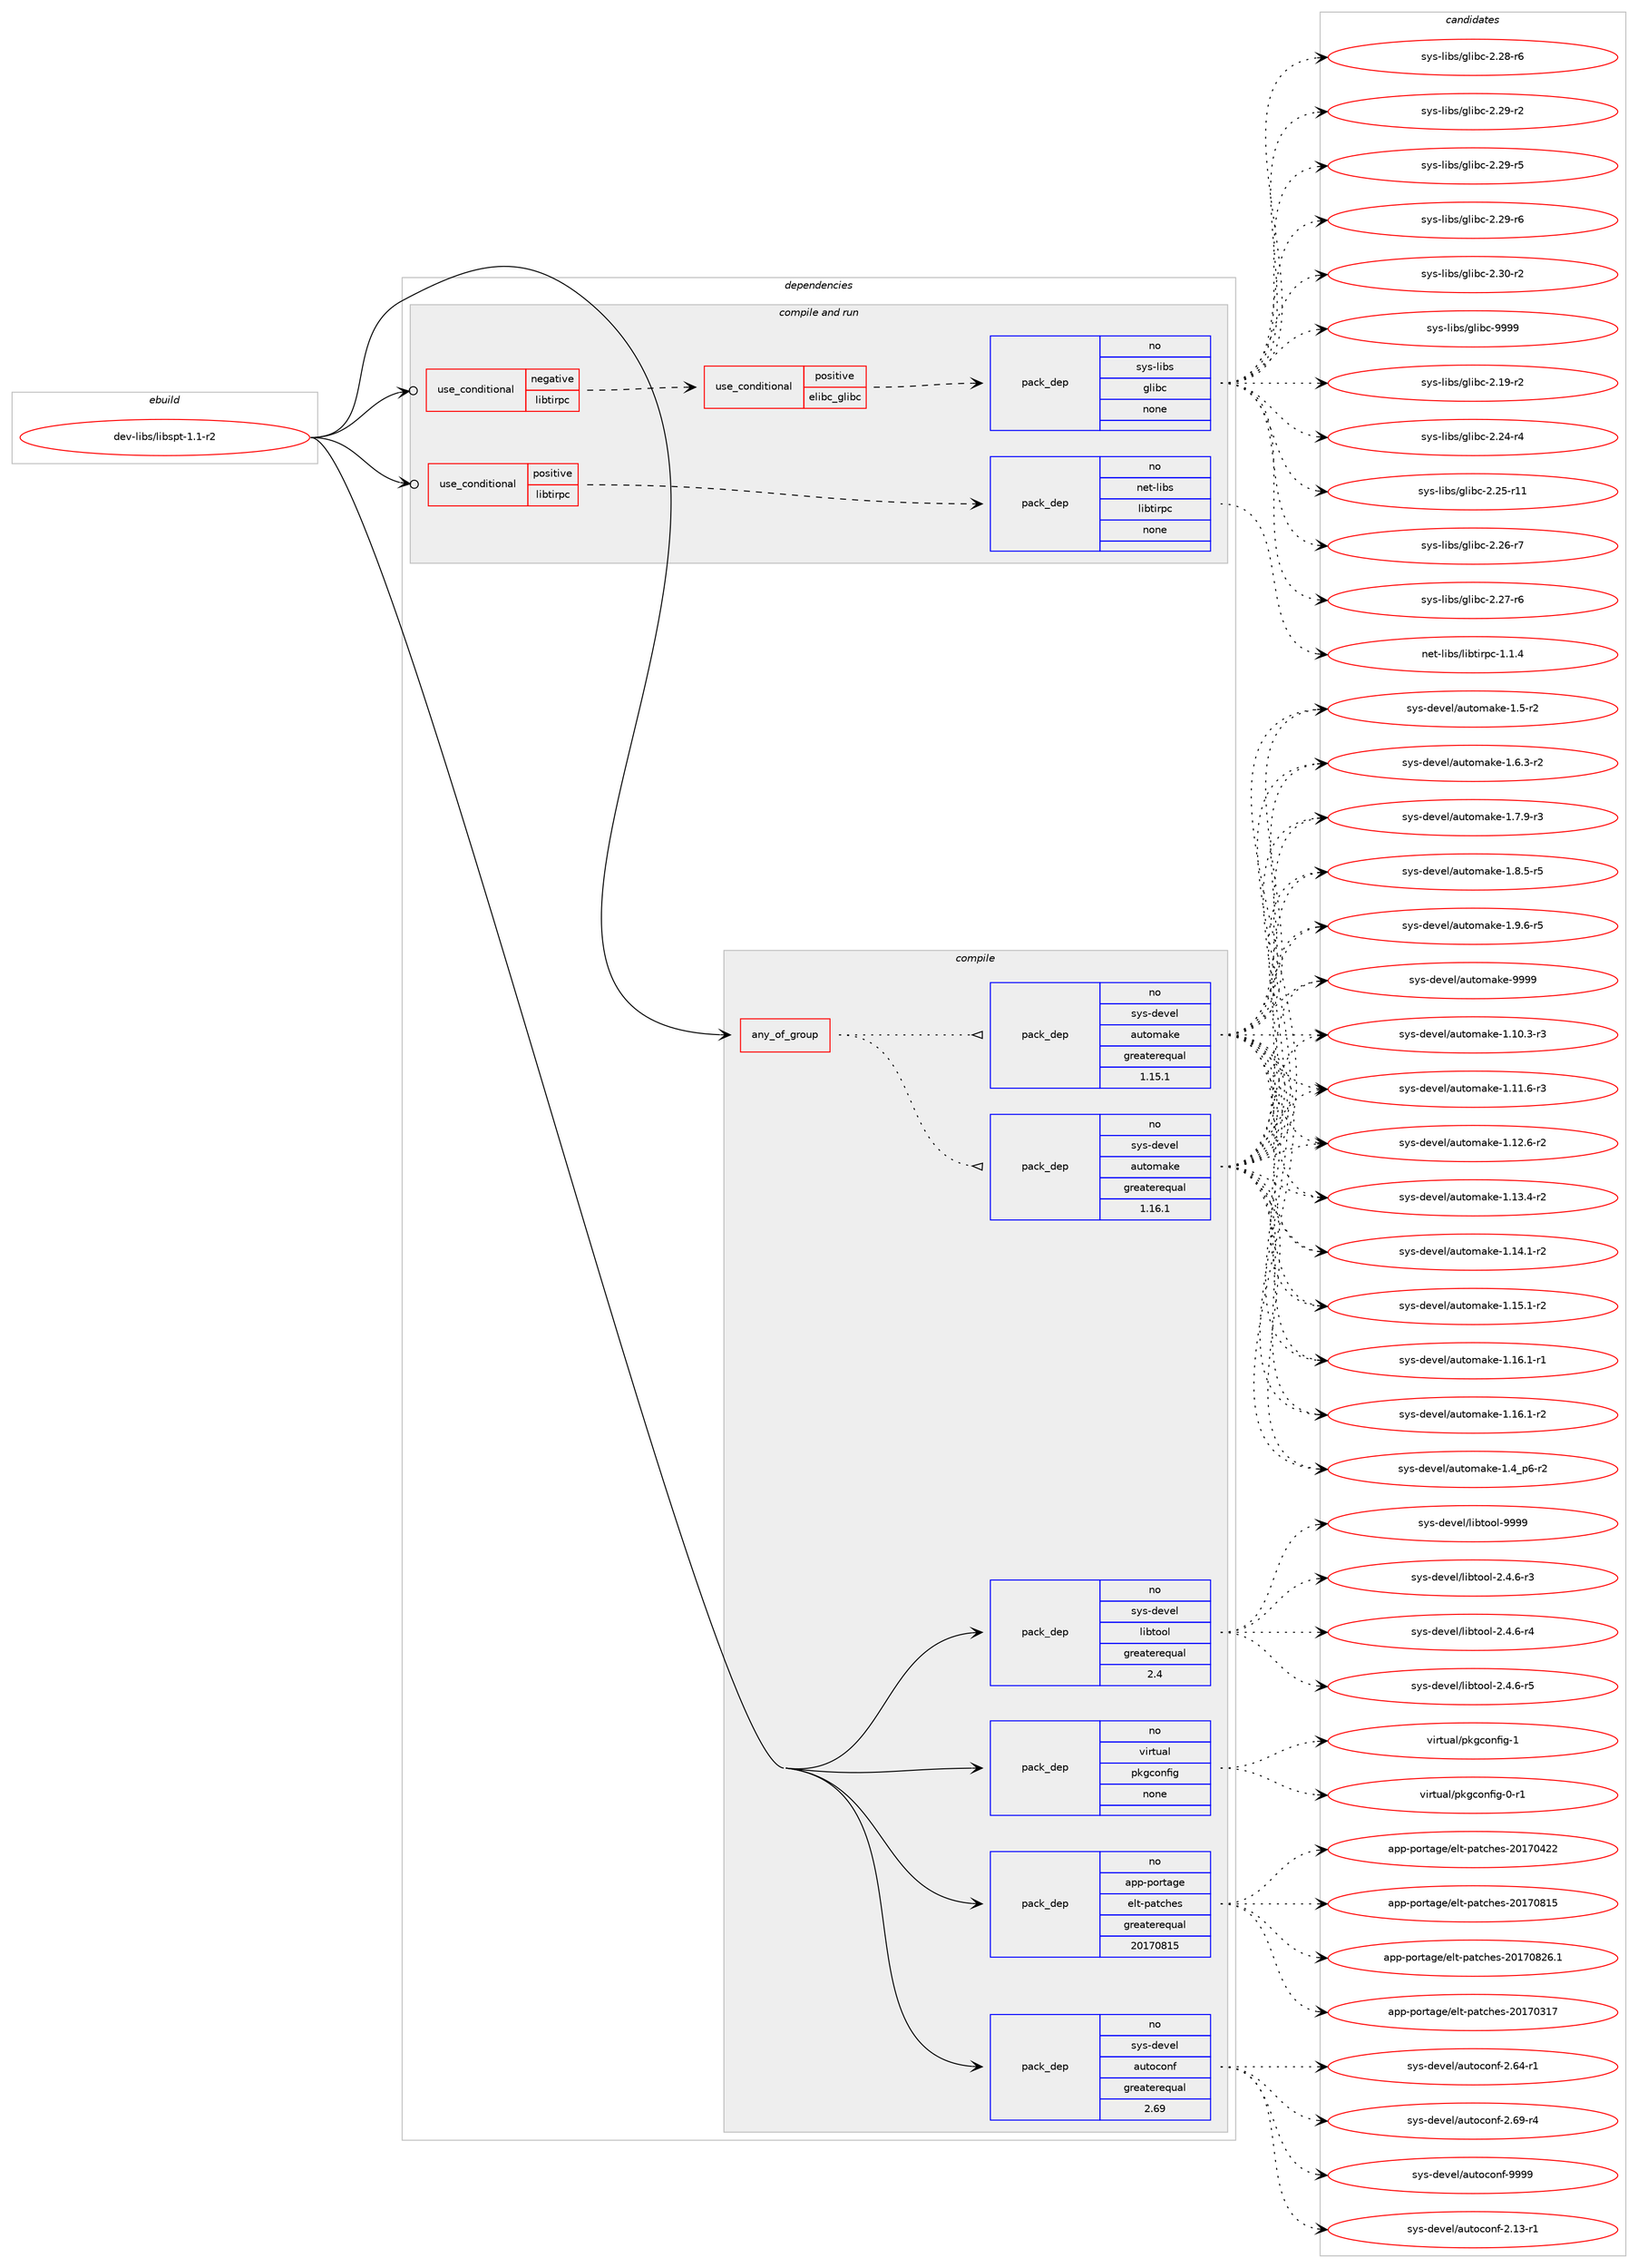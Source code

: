 digraph prolog {

# *************
# Graph options
# *************

newrank=true;
concentrate=true;
compound=true;
graph [rankdir=LR,fontname=Helvetica,fontsize=10,ranksep=1.5];#, ranksep=2.5, nodesep=0.2];
edge  [arrowhead=vee];
node  [fontname=Helvetica,fontsize=10];

# **********
# The ebuild
# **********

subgraph cluster_leftcol {
color=gray;
rank=same;
label=<<i>ebuild</i>>;
id [label="dev-libs/libspt-1.1-r2", color=red, width=4, href="../dev-libs/libspt-1.1-r2.svg"];
}

# ****************
# The dependencies
# ****************

subgraph cluster_midcol {
color=gray;
label=<<i>dependencies</i>>;
subgraph cluster_compile {
fillcolor="#eeeeee";
style=filled;
label=<<i>compile</i>>;
subgraph any11171 {
dependency567165 [label=<<TABLE BORDER="0" CELLBORDER="1" CELLSPACING="0" CELLPADDING="4"><TR><TD CELLPADDING="10">any_of_group</TD></TR></TABLE>>, shape=none, color=red];subgraph pack423552 {
dependency567166 [label=<<TABLE BORDER="0" CELLBORDER="1" CELLSPACING="0" CELLPADDING="4" WIDTH="220"><TR><TD ROWSPAN="6" CELLPADDING="30">pack_dep</TD></TR><TR><TD WIDTH="110">no</TD></TR><TR><TD>sys-devel</TD></TR><TR><TD>automake</TD></TR><TR><TD>greaterequal</TD></TR><TR><TD>1.16.1</TD></TR></TABLE>>, shape=none, color=blue];
}
dependency567165:e -> dependency567166:w [weight=20,style="dotted",arrowhead="oinv"];
subgraph pack423553 {
dependency567167 [label=<<TABLE BORDER="0" CELLBORDER="1" CELLSPACING="0" CELLPADDING="4" WIDTH="220"><TR><TD ROWSPAN="6" CELLPADDING="30">pack_dep</TD></TR><TR><TD WIDTH="110">no</TD></TR><TR><TD>sys-devel</TD></TR><TR><TD>automake</TD></TR><TR><TD>greaterequal</TD></TR><TR><TD>1.15.1</TD></TR></TABLE>>, shape=none, color=blue];
}
dependency567165:e -> dependency567167:w [weight=20,style="dotted",arrowhead="oinv"];
}
id:e -> dependency567165:w [weight=20,style="solid",arrowhead="vee"];
subgraph pack423554 {
dependency567168 [label=<<TABLE BORDER="0" CELLBORDER="1" CELLSPACING="0" CELLPADDING="4" WIDTH="220"><TR><TD ROWSPAN="6" CELLPADDING="30">pack_dep</TD></TR><TR><TD WIDTH="110">no</TD></TR><TR><TD>app-portage</TD></TR><TR><TD>elt-patches</TD></TR><TR><TD>greaterequal</TD></TR><TR><TD>20170815</TD></TR></TABLE>>, shape=none, color=blue];
}
id:e -> dependency567168:w [weight=20,style="solid",arrowhead="vee"];
subgraph pack423555 {
dependency567169 [label=<<TABLE BORDER="0" CELLBORDER="1" CELLSPACING="0" CELLPADDING="4" WIDTH="220"><TR><TD ROWSPAN="6" CELLPADDING="30">pack_dep</TD></TR><TR><TD WIDTH="110">no</TD></TR><TR><TD>sys-devel</TD></TR><TR><TD>autoconf</TD></TR><TR><TD>greaterequal</TD></TR><TR><TD>2.69</TD></TR></TABLE>>, shape=none, color=blue];
}
id:e -> dependency567169:w [weight=20,style="solid",arrowhead="vee"];
subgraph pack423556 {
dependency567170 [label=<<TABLE BORDER="0" CELLBORDER="1" CELLSPACING="0" CELLPADDING="4" WIDTH="220"><TR><TD ROWSPAN="6" CELLPADDING="30">pack_dep</TD></TR><TR><TD WIDTH="110">no</TD></TR><TR><TD>sys-devel</TD></TR><TR><TD>libtool</TD></TR><TR><TD>greaterequal</TD></TR><TR><TD>2.4</TD></TR></TABLE>>, shape=none, color=blue];
}
id:e -> dependency567170:w [weight=20,style="solid",arrowhead="vee"];
subgraph pack423557 {
dependency567171 [label=<<TABLE BORDER="0" CELLBORDER="1" CELLSPACING="0" CELLPADDING="4" WIDTH="220"><TR><TD ROWSPAN="6" CELLPADDING="30">pack_dep</TD></TR><TR><TD WIDTH="110">no</TD></TR><TR><TD>virtual</TD></TR><TR><TD>pkgconfig</TD></TR><TR><TD>none</TD></TR><TR><TD></TD></TR></TABLE>>, shape=none, color=blue];
}
id:e -> dependency567171:w [weight=20,style="solid",arrowhead="vee"];
}
subgraph cluster_compileandrun {
fillcolor="#eeeeee";
style=filled;
label=<<i>compile and run</i>>;
subgraph cond132085 {
dependency567172 [label=<<TABLE BORDER="0" CELLBORDER="1" CELLSPACING="0" CELLPADDING="4"><TR><TD ROWSPAN="3" CELLPADDING="10">use_conditional</TD></TR><TR><TD>negative</TD></TR><TR><TD>libtirpc</TD></TR></TABLE>>, shape=none, color=red];
subgraph cond132086 {
dependency567173 [label=<<TABLE BORDER="0" CELLBORDER="1" CELLSPACING="0" CELLPADDING="4"><TR><TD ROWSPAN="3" CELLPADDING="10">use_conditional</TD></TR><TR><TD>positive</TD></TR><TR><TD>elibc_glibc</TD></TR></TABLE>>, shape=none, color=red];
subgraph pack423558 {
dependency567174 [label=<<TABLE BORDER="0" CELLBORDER="1" CELLSPACING="0" CELLPADDING="4" WIDTH="220"><TR><TD ROWSPAN="6" CELLPADDING="30">pack_dep</TD></TR><TR><TD WIDTH="110">no</TD></TR><TR><TD>sys-libs</TD></TR><TR><TD>glibc</TD></TR><TR><TD>none</TD></TR><TR><TD></TD></TR></TABLE>>, shape=none, color=blue];
}
dependency567173:e -> dependency567174:w [weight=20,style="dashed",arrowhead="vee"];
}
dependency567172:e -> dependency567173:w [weight=20,style="dashed",arrowhead="vee"];
}
id:e -> dependency567172:w [weight=20,style="solid",arrowhead="odotvee"];
subgraph cond132087 {
dependency567175 [label=<<TABLE BORDER="0" CELLBORDER="1" CELLSPACING="0" CELLPADDING="4"><TR><TD ROWSPAN="3" CELLPADDING="10">use_conditional</TD></TR><TR><TD>positive</TD></TR><TR><TD>libtirpc</TD></TR></TABLE>>, shape=none, color=red];
subgraph pack423559 {
dependency567176 [label=<<TABLE BORDER="0" CELLBORDER="1" CELLSPACING="0" CELLPADDING="4" WIDTH="220"><TR><TD ROWSPAN="6" CELLPADDING="30">pack_dep</TD></TR><TR><TD WIDTH="110">no</TD></TR><TR><TD>net-libs</TD></TR><TR><TD>libtirpc</TD></TR><TR><TD>none</TD></TR><TR><TD></TD></TR></TABLE>>, shape=none, color=blue];
}
dependency567175:e -> dependency567176:w [weight=20,style="dashed",arrowhead="vee"];
}
id:e -> dependency567175:w [weight=20,style="solid",arrowhead="odotvee"];
}
subgraph cluster_run {
fillcolor="#eeeeee";
style=filled;
label=<<i>run</i>>;
}
}

# **************
# The candidates
# **************

subgraph cluster_choices {
rank=same;
color=gray;
label=<<i>candidates</i>>;

subgraph choice423552 {
color=black;
nodesep=1;
choice11512111545100101118101108479711711611110997107101454946494846514511451 [label="sys-devel/automake-1.10.3-r3", color=red, width=4,href="../sys-devel/automake-1.10.3-r3.svg"];
choice11512111545100101118101108479711711611110997107101454946494946544511451 [label="sys-devel/automake-1.11.6-r3", color=red, width=4,href="../sys-devel/automake-1.11.6-r3.svg"];
choice11512111545100101118101108479711711611110997107101454946495046544511450 [label="sys-devel/automake-1.12.6-r2", color=red, width=4,href="../sys-devel/automake-1.12.6-r2.svg"];
choice11512111545100101118101108479711711611110997107101454946495146524511450 [label="sys-devel/automake-1.13.4-r2", color=red, width=4,href="../sys-devel/automake-1.13.4-r2.svg"];
choice11512111545100101118101108479711711611110997107101454946495246494511450 [label="sys-devel/automake-1.14.1-r2", color=red, width=4,href="../sys-devel/automake-1.14.1-r2.svg"];
choice11512111545100101118101108479711711611110997107101454946495346494511450 [label="sys-devel/automake-1.15.1-r2", color=red, width=4,href="../sys-devel/automake-1.15.1-r2.svg"];
choice11512111545100101118101108479711711611110997107101454946495446494511449 [label="sys-devel/automake-1.16.1-r1", color=red, width=4,href="../sys-devel/automake-1.16.1-r1.svg"];
choice11512111545100101118101108479711711611110997107101454946495446494511450 [label="sys-devel/automake-1.16.1-r2", color=red, width=4,href="../sys-devel/automake-1.16.1-r2.svg"];
choice115121115451001011181011084797117116111109971071014549465295112544511450 [label="sys-devel/automake-1.4_p6-r2", color=red, width=4,href="../sys-devel/automake-1.4_p6-r2.svg"];
choice11512111545100101118101108479711711611110997107101454946534511450 [label="sys-devel/automake-1.5-r2", color=red, width=4,href="../sys-devel/automake-1.5-r2.svg"];
choice115121115451001011181011084797117116111109971071014549465446514511450 [label="sys-devel/automake-1.6.3-r2", color=red, width=4,href="../sys-devel/automake-1.6.3-r2.svg"];
choice115121115451001011181011084797117116111109971071014549465546574511451 [label="sys-devel/automake-1.7.9-r3", color=red, width=4,href="../sys-devel/automake-1.7.9-r3.svg"];
choice115121115451001011181011084797117116111109971071014549465646534511453 [label="sys-devel/automake-1.8.5-r5", color=red, width=4,href="../sys-devel/automake-1.8.5-r5.svg"];
choice115121115451001011181011084797117116111109971071014549465746544511453 [label="sys-devel/automake-1.9.6-r5", color=red, width=4,href="../sys-devel/automake-1.9.6-r5.svg"];
choice115121115451001011181011084797117116111109971071014557575757 [label="sys-devel/automake-9999", color=red, width=4,href="../sys-devel/automake-9999.svg"];
dependency567166:e -> choice11512111545100101118101108479711711611110997107101454946494846514511451:w [style=dotted,weight="100"];
dependency567166:e -> choice11512111545100101118101108479711711611110997107101454946494946544511451:w [style=dotted,weight="100"];
dependency567166:e -> choice11512111545100101118101108479711711611110997107101454946495046544511450:w [style=dotted,weight="100"];
dependency567166:e -> choice11512111545100101118101108479711711611110997107101454946495146524511450:w [style=dotted,weight="100"];
dependency567166:e -> choice11512111545100101118101108479711711611110997107101454946495246494511450:w [style=dotted,weight="100"];
dependency567166:e -> choice11512111545100101118101108479711711611110997107101454946495346494511450:w [style=dotted,weight="100"];
dependency567166:e -> choice11512111545100101118101108479711711611110997107101454946495446494511449:w [style=dotted,weight="100"];
dependency567166:e -> choice11512111545100101118101108479711711611110997107101454946495446494511450:w [style=dotted,weight="100"];
dependency567166:e -> choice115121115451001011181011084797117116111109971071014549465295112544511450:w [style=dotted,weight="100"];
dependency567166:e -> choice11512111545100101118101108479711711611110997107101454946534511450:w [style=dotted,weight="100"];
dependency567166:e -> choice115121115451001011181011084797117116111109971071014549465446514511450:w [style=dotted,weight="100"];
dependency567166:e -> choice115121115451001011181011084797117116111109971071014549465546574511451:w [style=dotted,weight="100"];
dependency567166:e -> choice115121115451001011181011084797117116111109971071014549465646534511453:w [style=dotted,weight="100"];
dependency567166:e -> choice115121115451001011181011084797117116111109971071014549465746544511453:w [style=dotted,weight="100"];
dependency567166:e -> choice115121115451001011181011084797117116111109971071014557575757:w [style=dotted,weight="100"];
}
subgraph choice423553 {
color=black;
nodesep=1;
choice11512111545100101118101108479711711611110997107101454946494846514511451 [label="sys-devel/automake-1.10.3-r3", color=red, width=4,href="../sys-devel/automake-1.10.3-r3.svg"];
choice11512111545100101118101108479711711611110997107101454946494946544511451 [label="sys-devel/automake-1.11.6-r3", color=red, width=4,href="../sys-devel/automake-1.11.6-r3.svg"];
choice11512111545100101118101108479711711611110997107101454946495046544511450 [label="sys-devel/automake-1.12.6-r2", color=red, width=4,href="../sys-devel/automake-1.12.6-r2.svg"];
choice11512111545100101118101108479711711611110997107101454946495146524511450 [label="sys-devel/automake-1.13.4-r2", color=red, width=4,href="../sys-devel/automake-1.13.4-r2.svg"];
choice11512111545100101118101108479711711611110997107101454946495246494511450 [label="sys-devel/automake-1.14.1-r2", color=red, width=4,href="../sys-devel/automake-1.14.1-r2.svg"];
choice11512111545100101118101108479711711611110997107101454946495346494511450 [label="sys-devel/automake-1.15.1-r2", color=red, width=4,href="../sys-devel/automake-1.15.1-r2.svg"];
choice11512111545100101118101108479711711611110997107101454946495446494511449 [label="sys-devel/automake-1.16.1-r1", color=red, width=4,href="../sys-devel/automake-1.16.1-r1.svg"];
choice11512111545100101118101108479711711611110997107101454946495446494511450 [label="sys-devel/automake-1.16.1-r2", color=red, width=4,href="../sys-devel/automake-1.16.1-r2.svg"];
choice115121115451001011181011084797117116111109971071014549465295112544511450 [label="sys-devel/automake-1.4_p6-r2", color=red, width=4,href="../sys-devel/automake-1.4_p6-r2.svg"];
choice11512111545100101118101108479711711611110997107101454946534511450 [label="sys-devel/automake-1.5-r2", color=red, width=4,href="../sys-devel/automake-1.5-r2.svg"];
choice115121115451001011181011084797117116111109971071014549465446514511450 [label="sys-devel/automake-1.6.3-r2", color=red, width=4,href="../sys-devel/automake-1.6.3-r2.svg"];
choice115121115451001011181011084797117116111109971071014549465546574511451 [label="sys-devel/automake-1.7.9-r3", color=red, width=4,href="../sys-devel/automake-1.7.9-r3.svg"];
choice115121115451001011181011084797117116111109971071014549465646534511453 [label="sys-devel/automake-1.8.5-r5", color=red, width=4,href="../sys-devel/automake-1.8.5-r5.svg"];
choice115121115451001011181011084797117116111109971071014549465746544511453 [label="sys-devel/automake-1.9.6-r5", color=red, width=4,href="../sys-devel/automake-1.9.6-r5.svg"];
choice115121115451001011181011084797117116111109971071014557575757 [label="sys-devel/automake-9999", color=red, width=4,href="../sys-devel/automake-9999.svg"];
dependency567167:e -> choice11512111545100101118101108479711711611110997107101454946494846514511451:w [style=dotted,weight="100"];
dependency567167:e -> choice11512111545100101118101108479711711611110997107101454946494946544511451:w [style=dotted,weight="100"];
dependency567167:e -> choice11512111545100101118101108479711711611110997107101454946495046544511450:w [style=dotted,weight="100"];
dependency567167:e -> choice11512111545100101118101108479711711611110997107101454946495146524511450:w [style=dotted,weight="100"];
dependency567167:e -> choice11512111545100101118101108479711711611110997107101454946495246494511450:w [style=dotted,weight="100"];
dependency567167:e -> choice11512111545100101118101108479711711611110997107101454946495346494511450:w [style=dotted,weight="100"];
dependency567167:e -> choice11512111545100101118101108479711711611110997107101454946495446494511449:w [style=dotted,weight="100"];
dependency567167:e -> choice11512111545100101118101108479711711611110997107101454946495446494511450:w [style=dotted,weight="100"];
dependency567167:e -> choice115121115451001011181011084797117116111109971071014549465295112544511450:w [style=dotted,weight="100"];
dependency567167:e -> choice11512111545100101118101108479711711611110997107101454946534511450:w [style=dotted,weight="100"];
dependency567167:e -> choice115121115451001011181011084797117116111109971071014549465446514511450:w [style=dotted,weight="100"];
dependency567167:e -> choice115121115451001011181011084797117116111109971071014549465546574511451:w [style=dotted,weight="100"];
dependency567167:e -> choice115121115451001011181011084797117116111109971071014549465646534511453:w [style=dotted,weight="100"];
dependency567167:e -> choice115121115451001011181011084797117116111109971071014549465746544511453:w [style=dotted,weight="100"];
dependency567167:e -> choice115121115451001011181011084797117116111109971071014557575757:w [style=dotted,weight="100"];
}
subgraph choice423554 {
color=black;
nodesep=1;
choice97112112451121111141169710310147101108116451129711699104101115455048495548514955 [label="app-portage/elt-patches-20170317", color=red, width=4,href="../app-portage/elt-patches-20170317.svg"];
choice97112112451121111141169710310147101108116451129711699104101115455048495548525050 [label="app-portage/elt-patches-20170422", color=red, width=4,href="../app-portage/elt-patches-20170422.svg"];
choice97112112451121111141169710310147101108116451129711699104101115455048495548564953 [label="app-portage/elt-patches-20170815", color=red, width=4,href="../app-portage/elt-patches-20170815.svg"];
choice971121124511211111411697103101471011081164511297116991041011154550484955485650544649 [label="app-portage/elt-patches-20170826.1", color=red, width=4,href="../app-portage/elt-patches-20170826.1.svg"];
dependency567168:e -> choice97112112451121111141169710310147101108116451129711699104101115455048495548514955:w [style=dotted,weight="100"];
dependency567168:e -> choice97112112451121111141169710310147101108116451129711699104101115455048495548525050:w [style=dotted,weight="100"];
dependency567168:e -> choice97112112451121111141169710310147101108116451129711699104101115455048495548564953:w [style=dotted,weight="100"];
dependency567168:e -> choice971121124511211111411697103101471011081164511297116991041011154550484955485650544649:w [style=dotted,weight="100"];
}
subgraph choice423555 {
color=black;
nodesep=1;
choice1151211154510010111810110847971171161119911111010245504649514511449 [label="sys-devel/autoconf-2.13-r1", color=red, width=4,href="../sys-devel/autoconf-2.13-r1.svg"];
choice1151211154510010111810110847971171161119911111010245504654524511449 [label="sys-devel/autoconf-2.64-r1", color=red, width=4,href="../sys-devel/autoconf-2.64-r1.svg"];
choice1151211154510010111810110847971171161119911111010245504654574511452 [label="sys-devel/autoconf-2.69-r4", color=red, width=4,href="../sys-devel/autoconf-2.69-r4.svg"];
choice115121115451001011181011084797117116111991111101024557575757 [label="sys-devel/autoconf-9999", color=red, width=4,href="../sys-devel/autoconf-9999.svg"];
dependency567169:e -> choice1151211154510010111810110847971171161119911111010245504649514511449:w [style=dotted,weight="100"];
dependency567169:e -> choice1151211154510010111810110847971171161119911111010245504654524511449:w [style=dotted,weight="100"];
dependency567169:e -> choice1151211154510010111810110847971171161119911111010245504654574511452:w [style=dotted,weight="100"];
dependency567169:e -> choice115121115451001011181011084797117116111991111101024557575757:w [style=dotted,weight="100"];
}
subgraph choice423556 {
color=black;
nodesep=1;
choice1151211154510010111810110847108105981161111111084550465246544511451 [label="sys-devel/libtool-2.4.6-r3", color=red, width=4,href="../sys-devel/libtool-2.4.6-r3.svg"];
choice1151211154510010111810110847108105981161111111084550465246544511452 [label="sys-devel/libtool-2.4.6-r4", color=red, width=4,href="../sys-devel/libtool-2.4.6-r4.svg"];
choice1151211154510010111810110847108105981161111111084550465246544511453 [label="sys-devel/libtool-2.4.6-r5", color=red, width=4,href="../sys-devel/libtool-2.4.6-r5.svg"];
choice1151211154510010111810110847108105981161111111084557575757 [label="sys-devel/libtool-9999", color=red, width=4,href="../sys-devel/libtool-9999.svg"];
dependency567170:e -> choice1151211154510010111810110847108105981161111111084550465246544511451:w [style=dotted,weight="100"];
dependency567170:e -> choice1151211154510010111810110847108105981161111111084550465246544511452:w [style=dotted,weight="100"];
dependency567170:e -> choice1151211154510010111810110847108105981161111111084550465246544511453:w [style=dotted,weight="100"];
dependency567170:e -> choice1151211154510010111810110847108105981161111111084557575757:w [style=dotted,weight="100"];
}
subgraph choice423557 {
color=black;
nodesep=1;
choice11810511411611797108471121071039911111010210510345484511449 [label="virtual/pkgconfig-0-r1", color=red, width=4,href="../virtual/pkgconfig-0-r1.svg"];
choice1181051141161179710847112107103991111101021051034549 [label="virtual/pkgconfig-1", color=red, width=4,href="../virtual/pkgconfig-1.svg"];
dependency567171:e -> choice11810511411611797108471121071039911111010210510345484511449:w [style=dotted,weight="100"];
dependency567171:e -> choice1181051141161179710847112107103991111101021051034549:w [style=dotted,weight="100"];
}
subgraph choice423558 {
color=black;
nodesep=1;
choice115121115451081059811547103108105989945504649574511450 [label="sys-libs/glibc-2.19-r2", color=red, width=4,href="../sys-libs/glibc-2.19-r2.svg"];
choice115121115451081059811547103108105989945504650524511452 [label="sys-libs/glibc-2.24-r4", color=red, width=4,href="../sys-libs/glibc-2.24-r4.svg"];
choice11512111545108105981154710310810598994550465053451144949 [label="sys-libs/glibc-2.25-r11", color=red, width=4,href="../sys-libs/glibc-2.25-r11.svg"];
choice115121115451081059811547103108105989945504650544511455 [label="sys-libs/glibc-2.26-r7", color=red, width=4,href="../sys-libs/glibc-2.26-r7.svg"];
choice115121115451081059811547103108105989945504650554511454 [label="sys-libs/glibc-2.27-r6", color=red, width=4,href="../sys-libs/glibc-2.27-r6.svg"];
choice115121115451081059811547103108105989945504650564511454 [label="sys-libs/glibc-2.28-r6", color=red, width=4,href="../sys-libs/glibc-2.28-r6.svg"];
choice115121115451081059811547103108105989945504650574511450 [label="sys-libs/glibc-2.29-r2", color=red, width=4,href="../sys-libs/glibc-2.29-r2.svg"];
choice115121115451081059811547103108105989945504650574511453 [label="sys-libs/glibc-2.29-r5", color=red, width=4,href="../sys-libs/glibc-2.29-r5.svg"];
choice115121115451081059811547103108105989945504650574511454 [label="sys-libs/glibc-2.29-r6", color=red, width=4,href="../sys-libs/glibc-2.29-r6.svg"];
choice115121115451081059811547103108105989945504651484511450 [label="sys-libs/glibc-2.30-r2", color=red, width=4,href="../sys-libs/glibc-2.30-r2.svg"];
choice11512111545108105981154710310810598994557575757 [label="sys-libs/glibc-9999", color=red, width=4,href="../sys-libs/glibc-9999.svg"];
dependency567174:e -> choice115121115451081059811547103108105989945504649574511450:w [style=dotted,weight="100"];
dependency567174:e -> choice115121115451081059811547103108105989945504650524511452:w [style=dotted,weight="100"];
dependency567174:e -> choice11512111545108105981154710310810598994550465053451144949:w [style=dotted,weight="100"];
dependency567174:e -> choice115121115451081059811547103108105989945504650544511455:w [style=dotted,weight="100"];
dependency567174:e -> choice115121115451081059811547103108105989945504650554511454:w [style=dotted,weight="100"];
dependency567174:e -> choice115121115451081059811547103108105989945504650564511454:w [style=dotted,weight="100"];
dependency567174:e -> choice115121115451081059811547103108105989945504650574511450:w [style=dotted,weight="100"];
dependency567174:e -> choice115121115451081059811547103108105989945504650574511453:w [style=dotted,weight="100"];
dependency567174:e -> choice115121115451081059811547103108105989945504650574511454:w [style=dotted,weight="100"];
dependency567174:e -> choice115121115451081059811547103108105989945504651484511450:w [style=dotted,weight="100"];
dependency567174:e -> choice11512111545108105981154710310810598994557575757:w [style=dotted,weight="100"];
}
subgraph choice423559 {
color=black;
nodesep=1;
choice1101011164510810598115471081059811610511411299454946494652 [label="net-libs/libtirpc-1.1.4", color=red, width=4,href="../net-libs/libtirpc-1.1.4.svg"];
dependency567176:e -> choice1101011164510810598115471081059811610511411299454946494652:w [style=dotted,weight="100"];
}
}

}
